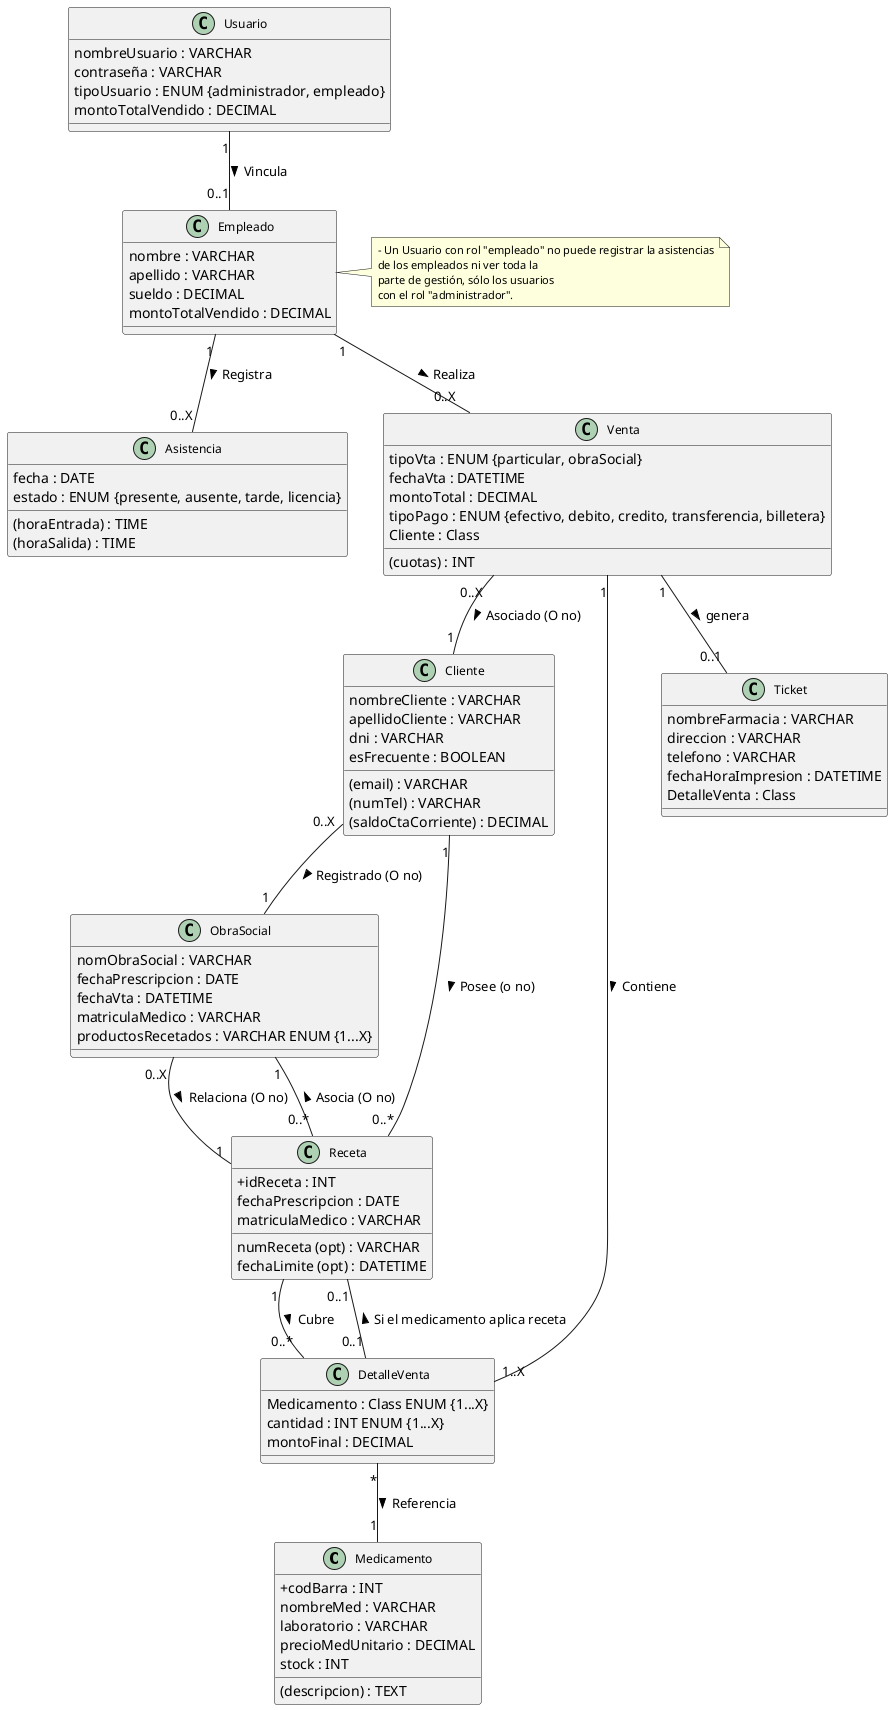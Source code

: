 @startuml modeloDominio
' Modelo de dominio - Farmacia (sin Afiliacion; snapshot de obra social en Venta)

skinparam classAttributeIconSize 0
skinparam classFontSize 12
skinparam noteFontSize 11

class Medicamento {
  + codBarra : INT
    nombreMed : VARCHAR
    (descripcion) : TEXT
    laboratorio : VARCHAR
    precioMedUnitario : DECIMAL
    stock : INT
}

class Usuario {
    nombreUsuario : VARCHAR
    contraseña : VARCHAR
    tipoUsuario : ENUM {administrador, empleado}
    montoTotalVendido : DECIMAL
}

class Empleado {
    nombre : VARCHAR
    apellido : VARCHAR
    sueldo : DECIMAL
    montoTotalVendido : DECIMAL
}

class Asistencia {
    fecha : DATE
    (horaEntrada) : TIME
    (horaSalida) : TIME
    estado : ENUM {presente, ausente, tarde, licencia}
}

class Cliente {
    nombreCliente : VARCHAR
    apellidoCliente : VARCHAR
    dni : VARCHAR
    (email) : VARCHAR
    (numTel) : VARCHAR
    (saldoCtaCorriente) : DECIMAL
    esFrecuente : BOOLEAN
}

class ObraSocial {
    nomObraSocial : VARCHAR
    fechaPrescripcion : DATE
    fechaVta : DATETIME
    matriculaMedico : VARCHAR
    productosRecetados : VARCHAR ENUM {1...X}
}

' Receta: entidad para validar prescripciones y evitar doble dispensación
class Receta {
  + idReceta : INT
    numReceta (opt) : VARCHAR
    fechaPrescripcion : DATE
    matriculaMedico : VARCHAR
    fechaLimite (opt) : DATETIME
}

class Venta {
    tipoVta : ENUM {particular, obraSocial}
    fechaVta : DATETIME
    montoTotal : DECIMAL
    tipoPago : ENUM {efectivo, debito, credito, transferencia, billetera}
    Cliente : Class
    (cuotas) : INT
}

class DetalleVenta {
    Medicamento : Class ENUM {1...X}
    cantidad : INT ENUM {1...X}
    montoFinal : DECIMAL
}

class Ticket {
    nombreFarmacia : VARCHAR
    direccion : VARCHAR
    telefono : VARCHAR
    fechaHoraImpresion : DATETIME
    DetalleVenta : Class
}

' Asociaciones / multiplicidades
Venta "1" -- "1..X" DetalleVenta : Contiene >
DetalleVenta "*" -- "1" Medicamento : Referencia >
Empleado "1" -- "0..X" Venta : Realiza >
Venta "0..X" -- "1" Cliente : Asociado (O no) >
Cliente "0..X" -- "1" ObraSocial : Registrado (O no) >
Cliente "1" -- "0..*" Receta : Posee (o no) >
Receta "1" -- "0..*" DetalleVenta : Cubre >
DetalleVenta "0..1" -- "0..1" Receta : Si el medicamento aplica receta >
ObraSocial "0..X" -- "1" Receta : Relaciona (O no) >
Receta "0..*" -- "1" ObraSocial : Asocia (O no) >
Usuario "1" -- "0..1" Empleado : Vincula >
Empleado "1" -- "0..X" Asistencia : Registra >
Venta "1" -- "0..1" Ticket : genera >

' Notas
note right of Empleado
  - Un Usuario con rol "empleado" no puede registrar la asistencias
  de los empleados ni ver toda la
  parte de gestión, sólo los usuarios
  con el rol "administrador".
end note

@enduml
